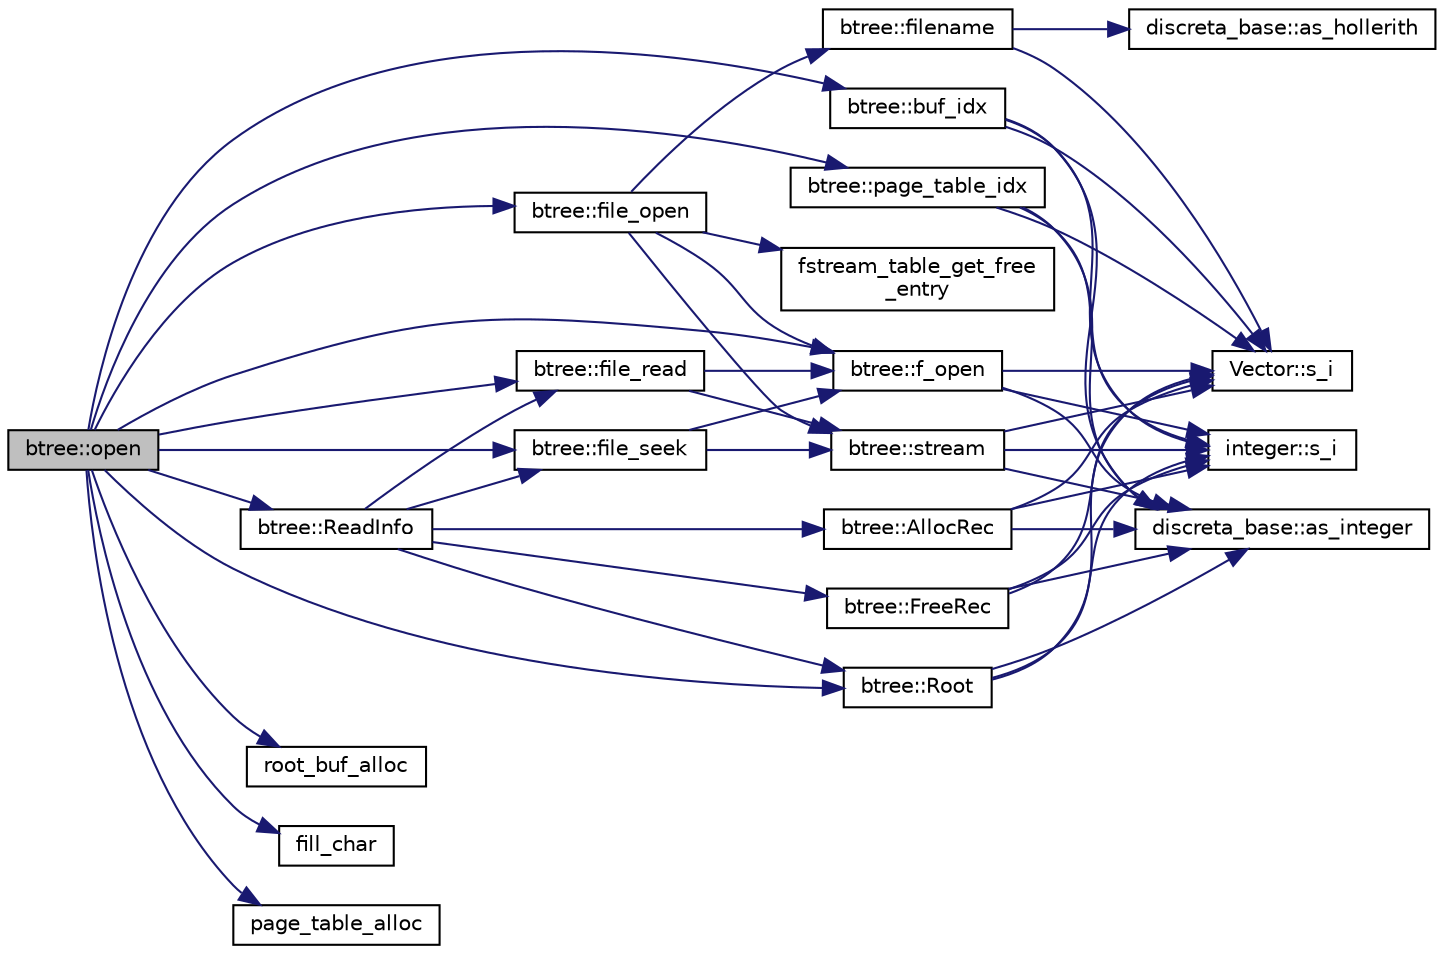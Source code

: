 digraph "btree::open"
{
  edge [fontname="Helvetica",fontsize="10",labelfontname="Helvetica",labelfontsize="10"];
  node [fontname="Helvetica",fontsize="10",shape=record];
  rankdir="LR";
  Node2886 [label="btree::open",height=0.2,width=0.4,color="black", fillcolor="grey75", style="filled", fontcolor="black"];
  Node2886 -> Node2887 [color="midnightblue",fontsize="10",style="solid",fontname="Helvetica"];
  Node2887 [label="btree::f_open",height=0.2,width=0.4,color="black", fillcolor="white", style="filled",URL="$dd/db0/classbtree.html#a192d74607f02ea8e0ad631d6e6fd6704"];
  Node2887 -> Node2888 [color="midnightblue",fontsize="10",style="solid",fontname="Helvetica"];
  Node2888 [label="Vector::s_i",height=0.2,width=0.4,color="black", fillcolor="white", style="filled",URL="$d5/db2/class_vector.html#a1c4fe1752523df8119f70dd550244871"];
  Node2887 -> Node2889 [color="midnightblue",fontsize="10",style="solid",fontname="Helvetica"];
  Node2889 [label="discreta_base::as_integer",height=0.2,width=0.4,color="black", fillcolor="white", style="filled",URL="$d7/d71/classdiscreta__base.html#a00d7691eaf874fd283d942692fe8dd26"];
  Node2887 -> Node2890 [color="midnightblue",fontsize="10",style="solid",fontname="Helvetica"];
  Node2890 [label="integer::s_i",height=0.2,width=0.4,color="black", fillcolor="white", style="filled",URL="$d0/de5/classinteger.html#adf28e9f94d4c844adaa950deeb80b904"];
  Node2886 -> Node2891 [color="midnightblue",fontsize="10",style="solid",fontname="Helvetica"];
  Node2891 [label="btree::file_open",height=0.2,width=0.4,color="black", fillcolor="white", style="filled",URL="$dd/db0/classbtree.html#a17544d63a6ebcf6315a500af3d4e3837"];
  Node2891 -> Node2892 [color="midnightblue",fontsize="10",style="solid",fontname="Helvetica"];
  Node2892 [label="fstream_table_get_free\l_entry",height=0.2,width=0.4,color="black", fillcolor="white", style="filled",URL="$d8/d5a/btree_8_c.html#abcbcbf20417d165bbdd434e9457d7d56"];
  Node2891 -> Node2893 [color="midnightblue",fontsize="10",style="solid",fontname="Helvetica"];
  Node2893 [label="btree::filename",height=0.2,width=0.4,color="black", fillcolor="white", style="filled",URL="$dd/db0/classbtree.html#ac15638387eb5a165403b8f73d584fe5a"];
  Node2893 -> Node2888 [color="midnightblue",fontsize="10",style="solid",fontname="Helvetica"];
  Node2893 -> Node2894 [color="midnightblue",fontsize="10",style="solid",fontname="Helvetica"];
  Node2894 [label="discreta_base::as_hollerith",height=0.2,width=0.4,color="black", fillcolor="white", style="filled",URL="$d7/d71/classdiscreta__base.html#a3e66f82711f314710107e2f29e589690"];
  Node2891 -> Node2895 [color="midnightblue",fontsize="10",style="solid",fontname="Helvetica"];
  Node2895 [label="btree::stream",height=0.2,width=0.4,color="black", fillcolor="white", style="filled",URL="$dd/db0/classbtree.html#af99e68df8c3674b7d77ed80a8bbcffac"];
  Node2895 -> Node2888 [color="midnightblue",fontsize="10",style="solid",fontname="Helvetica"];
  Node2895 -> Node2889 [color="midnightblue",fontsize="10",style="solid",fontname="Helvetica"];
  Node2895 -> Node2890 [color="midnightblue",fontsize="10",style="solid",fontname="Helvetica"];
  Node2891 -> Node2887 [color="midnightblue",fontsize="10",style="solid",fontname="Helvetica"];
  Node2886 -> Node2896 [color="midnightblue",fontsize="10",style="solid",fontname="Helvetica"];
  Node2896 [label="btree::buf_idx",height=0.2,width=0.4,color="black", fillcolor="white", style="filled",URL="$dd/db0/classbtree.html#a6a928fc93c93d8b5a83ad1ba699b453e"];
  Node2896 -> Node2888 [color="midnightblue",fontsize="10",style="solid",fontname="Helvetica"];
  Node2896 -> Node2889 [color="midnightblue",fontsize="10",style="solid",fontname="Helvetica"];
  Node2896 -> Node2890 [color="midnightblue",fontsize="10",style="solid",fontname="Helvetica"];
  Node2886 -> Node2897 [color="midnightblue",fontsize="10",style="solid",fontname="Helvetica"];
  Node2897 [label="root_buf_alloc",height=0.2,width=0.4,color="black", fillcolor="white", style="filled",URL="$d8/d5a/btree_8_c.html#adaf8ad4d29fb934114aac1785476c237"];
  Node2886 -> Node2898 [color="midnightblue",fontsize="10",style="solid",fontname="Helvetica"];
  Node2898 [label="fill_char",height=0.2,width=0.4,color="black", fillcolor="white", style="filled",URL="$d9/d60/discreta_8h.html#a0429f5462bfcfd509d83bc1f7ebfc818"];
  Node2886 -> Node2899 [color="midnightblue",fontsize="10",style="solid",fontname="Helvetica"];
  Node2899 [label="btree::page_table_idx",height=0.2,width=0.4,color="black", fillcolor="white", style="filled",URL="$dd/db0/classbtree.html#abc6a6f309e4c61cb5a7f4c4a248d384d"];
  Node2899 -> Node2888 [color="midnightblue",fontsize="10",style="solid",fontname="Helvetica"];
  Node2899 -> Node2889 [color="midnightblue",fontsize="10",style="solid",fontname="Helvetica"];
  Node2899 -> Node2890 [color="midnightblue",fontsize="10",style="solid",fontname="Helvetica"];
  Node2886 -> Node2900 [color="midnightblue",fontsize="10",style="solid",fontname="Helvetica"];
  Node2900 [label="page_table_alloc",height=0.2,width=0.4,color="black", fillcolor="white", style="filled",URL="$d9/d60/discreta_8h.html#afbb04bcc679aa004c0bc9e0f34c7bf4c"];
  Node2886 -> Node2901 [color="midnightblue",fontsize="10",style="solid",fontname="Helvetica"];
  Node2901 [label="btree::ReadInfo",height=0.2,width=0.4,color="black", fillcolor="white", style="filled",URL="$dd/db0/classbtree.html#a482ac8e066ebb0c408b3cc92fc08258c"];
  Node2901 -> Node2902 [color="midnightblue",fontsize="10",style="solid",fontname="Helvetica"];
  Node2902 [label="btree::file_seek",height=0.2,width=0.4,color="black", fillcolor="white", style="filled",URL="$dd/db0/classbtree.html#a829c985973c7c164fda2d81398e13504"];
  Node2902 -> Node2887 [color="midnightblue",fontsize="10",style="solid",fontname="Helvetica"];
  Node2902 -> Node2895 [color="midnightblue",fontsize="10",style="solid",fontname="Helvetica"];
  Node2901 -> Node2903 [color="midnightblue",fontsize="10",style="solid",fontname="Helvetica"];
  Node2903 [label="btree::file_read",height=0.2,width=0.4,color="black", fillcolor="white", style="filled",URL="$dd/db0/classbtree.html#ab0b9bbc01c3d3836048934e90aec5f6c"];
  Node2903 -> Node2887 [color="midnightblue",fontsize="10",style="solid",fontname="Helvetica"];
  Node2903 -> Node2895 [color="midnightblue",fontsize="10",style="solid",fontname="Helvetica"];
  Node2901 -> Node2904 [color="midnightblue",fontsize="10",style="solid",fontname="Helvetica"];
  Node2904 [label="btree::FreeRec",height=0.2,width=0.4,color="black", fillcolor="white", style="filled",URL="$dd/db0/classbtree.html#a2ca35526158f016e569c53c411b5fb50"];
  Node2904 -> Node2888 [color="midnightblue",fontsize="10",style="solid",fontname="Helvetica"];
  Node2904 -> Node2889 [color="midnightblue",fontsize="10",style="solid",fontname="Helvetica"];
  Node2904 -> Node2890 [color="midnightblue",fontsize="10",style="solid",fontname="Helvetica"];
  Node2901 -> Node2905 [color="midnightblue",fontsize="10",style="solid",fontname="Helvetica"];
  Node2905 [label="btree::AllocRec",height=0.2,width=0.4,color="black", fillcolor="white", style="filled",URL="$dd/db0/classbtree.html#adfd0217cbd0386bed9231810d581044b"];
  Node2905 -> Node2888 [color="midnightblue",fontsize="10",style="solid",fontname="Helvetica"];
  Node2905 -> Node2889 [color="midnightblue",fontsize="10",style="solid",fontname="Helvetica"];
  Node2905 -> Node2890 [color="midnightblue",fontsize="10",style="solid",fontname="Helvetica"];
  Node2901 -> Node2906 [color="midnightblue",fontsize="10",style="solid",fontname="Helvetica"];
  Node2906 [label="btree::Root",height=0.2,width=0.4,color="black", fillcolor="white", style="filled",URL="$dd/db0/classbtree.html#a2fd65be715ab94bf4a764c4f582a642b"];
  Node2906 -> Node2888 [color="midnightblue",fontsize="10",style="solid",fontname="Helvetica"];
  Node2906 -> Node2889 [color="midnightblue",fontsize="10",style="solid",fontname="Helvetica"];
  Node2906 -> Node2890 [color="midnightblue",fontsize="10",style="solid",fontname="Helvetica"];
  Node2886 -> Node2906 [color="midnightblue",fontsize="10",style="solid",fontname="Helvetica"];
  Node2886 -> Node2902 [color="midnightblue",fontsize="10",style="solid",fontname="Helvetica"];
  Node2886 -> Node2903 [color="midnightblue",fontsize="10",style="solid",fontname="Helvetica"];
}
